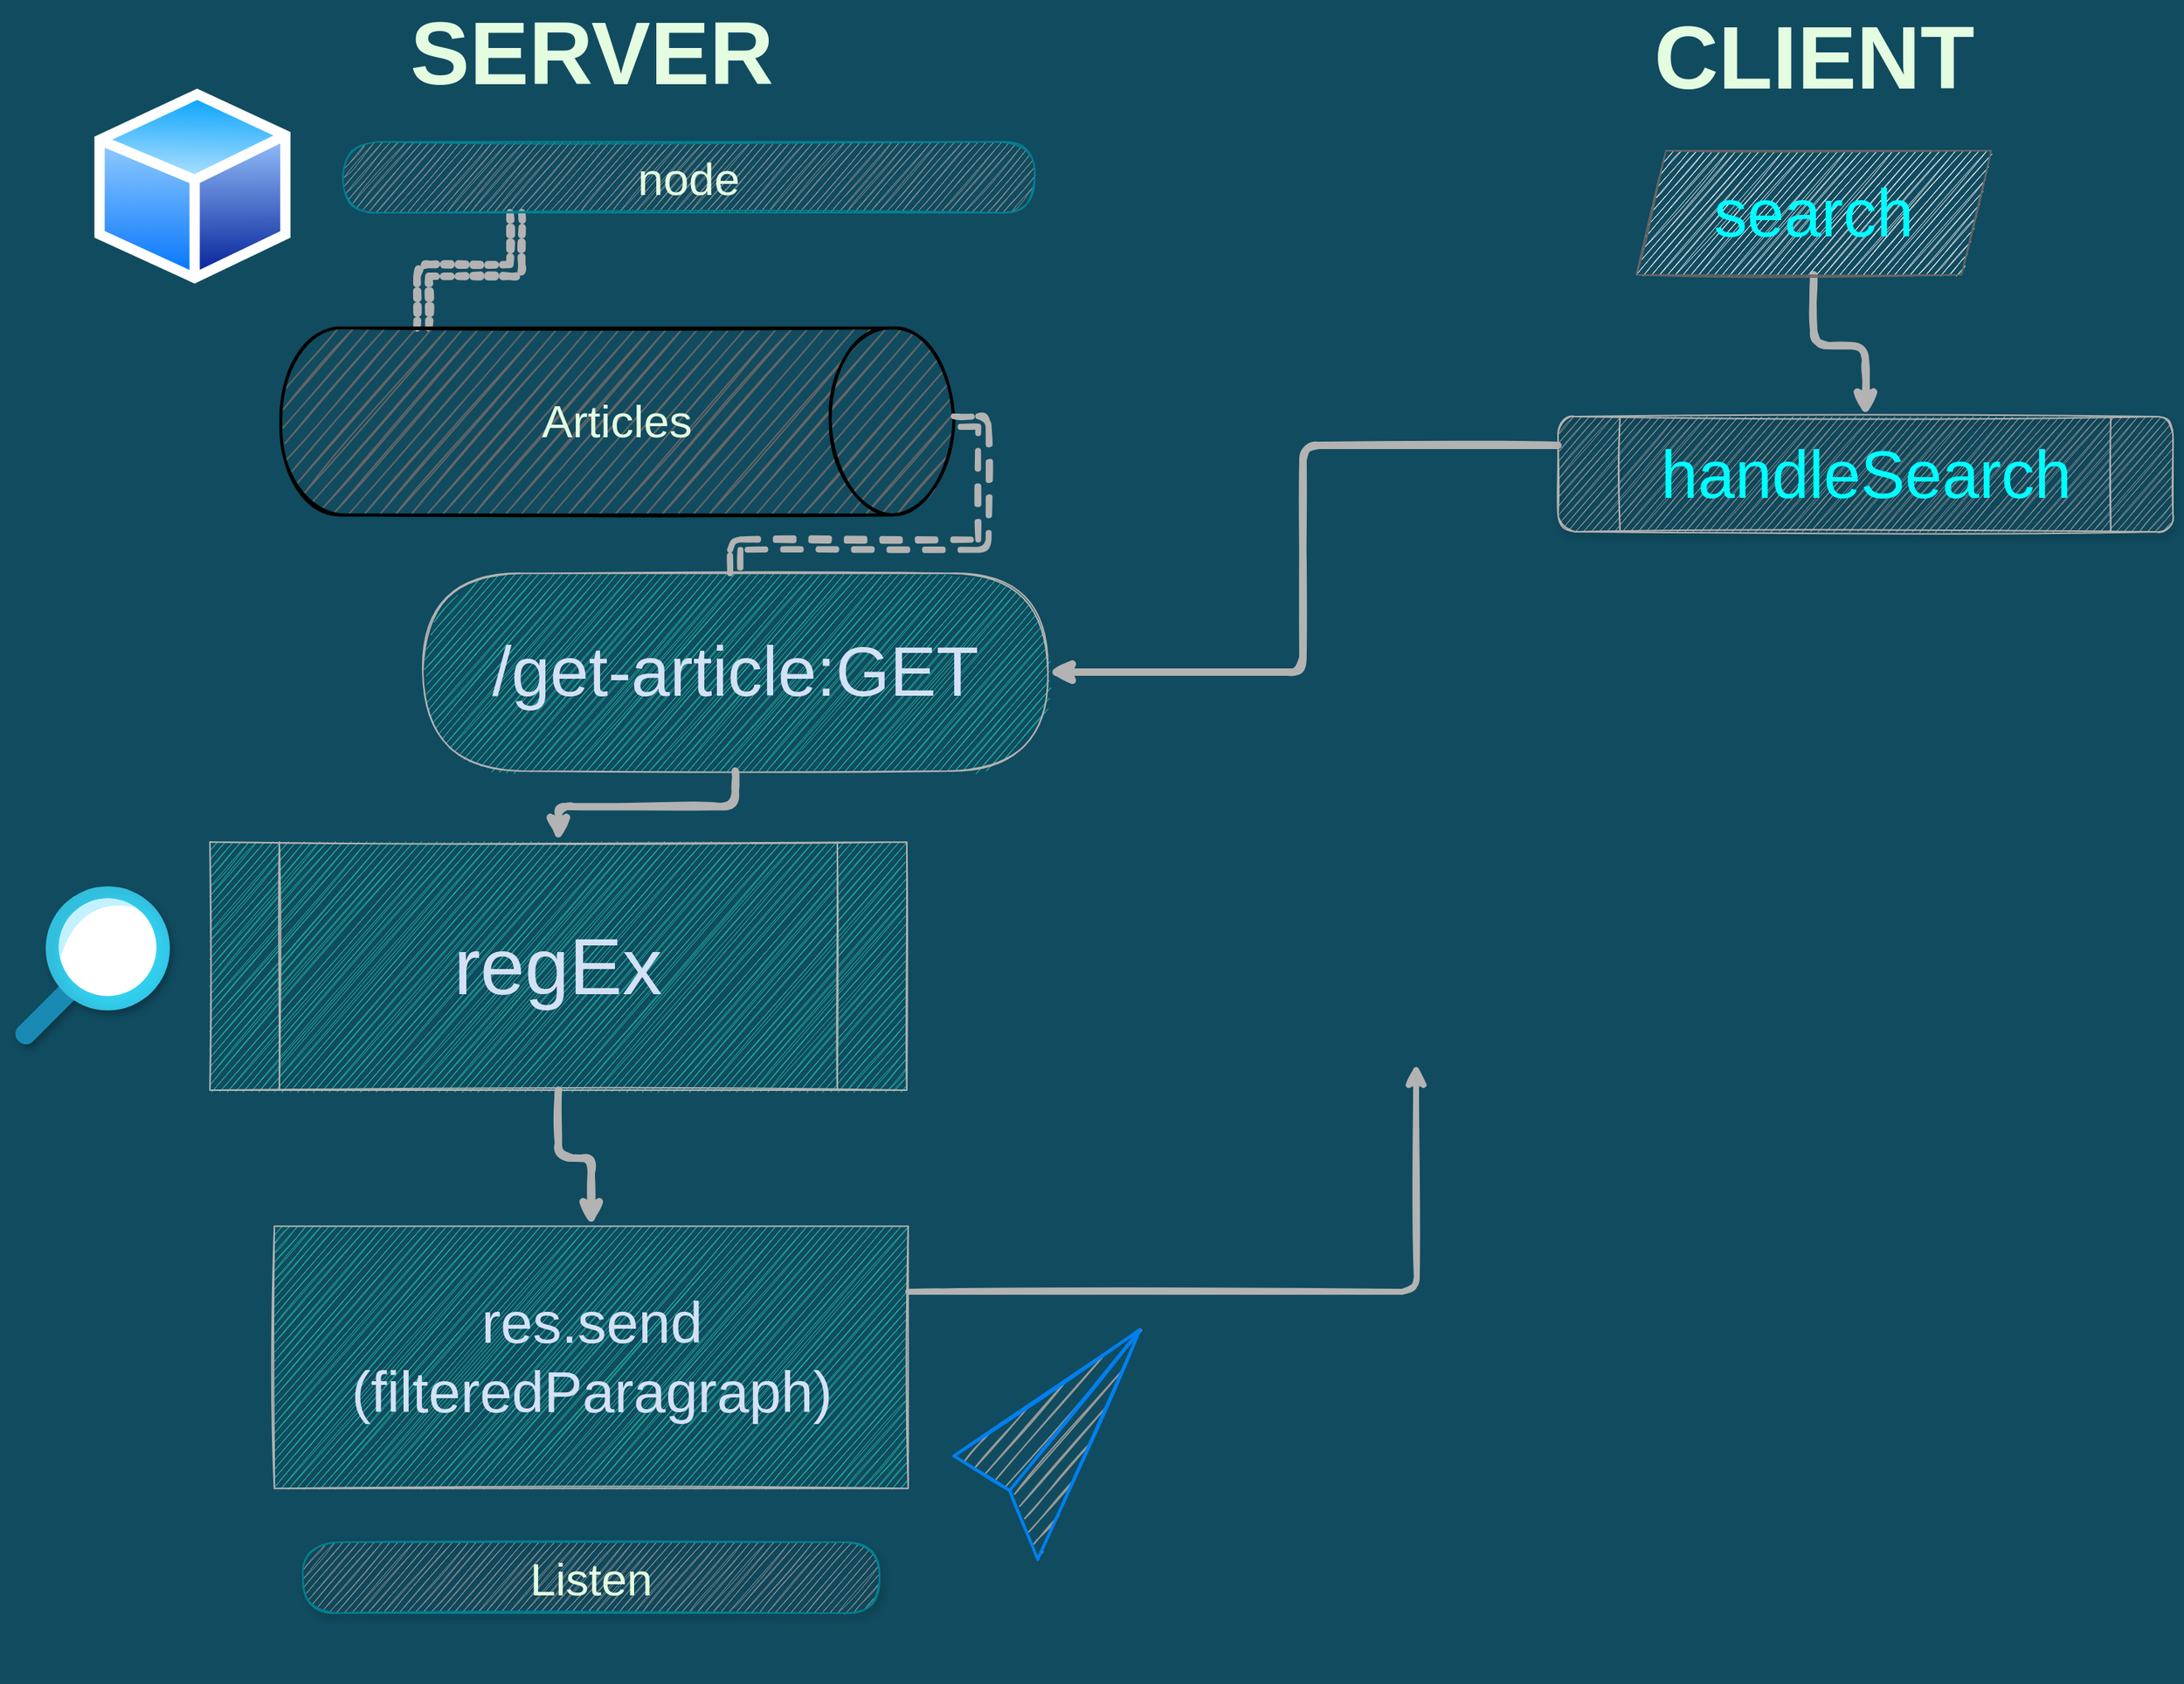 <mxfile version="16.6.4" type="device"><diagram id="v2rV7HL6OAl8immyp9DW" name="Page-1"><mxGraphModel dx="3098" dy="1480" grid="1" gridSize="6" guides="1" tooltips="1" connect="1" arrows="1" fold="1" page="1" pageScale="1" pageWidth="827" pageHeight="1169" background="#114B5F" math="0" shadow="0"><root><mxCell id="0"/><mxCell id="1" parent="0"/><mxCell id="FFjfB_h4wKIenDPoCc9Z-1" value="&lt;font style=&quot;font-size: 60px&quot;&gt;SERVER&lt;/font&gt;" style="text;html=1;resizable=0;autosize=1;align=center;verticalAlign=middle;points=[];fillColor=none;strokeColor=none;rounded=0;strokeWidth=1;fontStyle=1;fontSize=40;fontColor=#E4FDE1;sketch=1;" vertex="1" parent="1"><mxGeometry x="282" y="33" width="264" height="66" as="geometry"/></mxCell><mxCell id="FFjfB_h4wKIenDPoCc9Z-4" value="&lt;font style=&quot;font-size: 60px&quot;&gt;CLIENT&lt;/font&gt;" style="text;html=1;resizable=0;autosize=1;align=center;verticalAlign=middle;points=[];fillColor=none;strokeColor=none;rounded=0;strokeWidth=1;fontStyle=1;fontSize=40;fontColor=#E4FDE1;sketch=1;" vertex="1" parent="1"><mxGeometry x="1124" y="36" width="234" height="66" as="geometry"/></mxCell><mxCell id="FFjfB_h4wKIenDPoCc9Z-9" value="&lt;div&gt;&lt;span style=&quot;font-size: 31px&quot;&gt;Listen&lt;/span&gt;&lt;/div&gt;" style="rounded=1;whiteSpace=wrap;html=1;fontSize=40;fontColor=#E4FDE1;strokeColor=#028090;fillColor=#999999;align=center;verticalAlign=bottom;textDirection=ltr;arcSize=50;glass=0;shadow=1;labelBackgroundColor=none;labelBorderColor=none;sketch=1;" vertex="1" parent="1"><mxGeometry x="219" y="1074" width="390" height="48" as="geometry"/></mxCell><mxCell id="FFjfB_h4wKIenDPoCc9Z-42" style="edgeStyle=orthogonalEdgeStyle;curved=0;rounded=1;sketch=1;orthogonalLoop=1;jettySize=auto;html=1;exitX=0.25;exitY=1;exitDx=0;exitDy=0;entryX=0.211;entryY=0;entryDx=0;entryDy=0;entryPerimeter=0;fontSize=45;fontColor=#00FFFF;strokeColor=#B3B3B3;strokeWidth=5;fillColor=#F45B69;shape=link;dashed=1;dashPattern=1 1;" edge="1" parent="1" source="FFjfB_h4wKIenDPoCc9Z-5" target="FFjfB_h4wKIenDPoCc9Z-7"><mxGeometry relative="1" as="geometry"/></mxCell><mxCell id="FFjfB_h4wKIenDPoCc9Z-5" value="&lt;div&gt;&lt;span style=&quot;font-size: 31px&quot;&gt;node&lt;/span&gt;&lt;/div&gt;" style="rounded=1;whiteSpace=wrap;html=1;fontSize=40;fontColor=#E4FDE1;strokeColor=#028090;fillColor=#999999;align=center;verticalAlign=bottom;textDirection=ltr;arcSize=50;sketch=1;" vertex="1" parent="1"><mxGeometry x="246" y="126" width="468" height="48" as="geometry"/></mxCell><mxCell id="FFjfB_h4wKIenDPoCc9Z-7" value="Articles" style="strokeWidth=2;html=1;shape=mxgraph.flowchart.direct_data;whiteSpace=wrap;rounded=0;fontSize=31;fontColor=#E4FDE1;fillColor=#666666;sketch=1;" vertex="1" parent="1"><mxGeometry x="204" y="252" width="455.29" height="126.67" as="geometry"/></mxCell><mxCell id="FFjfB_h4wKIenDPoCc9Z-11" value="&lt;font style=&quot;font-size: 47px&quot;&gt;/get-article:GET&lt;/font&gt;" style="rounded=1;whiteSpace=wrap;html=1;arcSize=50;fillColor=#21C0A5;strokeColor=#B3B3B3;fontColor=#D4E1F5;sketch=1;" vertex="1" parent="1"><mxGeometry x="300" y="418.07" width="422.87" height="133.93" as="geometry"/></mxCell><mxCell id="FFjfB_h4wKIenDPoCc9Z-15" style="edgeStyle=orthogonalEdgeStyle;curved=0;rounded=1;orthogonalLoop=1;jettySize=auto;html=1;exitX=1;exitY=0.5;exitDx=0;exitDy=0;exitPerimeter=0;entryX=0.5;entryY=0;entryDx=0;entryDy=0;fontSize=28;fontColor=#D4E1F5;strokeColor=#B3B3B3;strokeWidth=4;fillColor=#F45B69;shape=link;dashed=1;sketch=1;" edge="1" parent="1" source="FFjfB_h4wKIenDPoCc9Z-7" target="FFjfB_h4wKIenDPoCc9Z-11"><mxGeometry relative="1" as="geometry"/></mxCell><mxCell id="FFjfB_h4wKIenDPoCc9Z-13" value="&lt;font style=&quot;font-size: 54px&quot;&gt;regEx&lt;/font&gt;" style="shape=process;whiteSpace=wrap;html=1;backgroundOutline=1;rounded=0;fontColor=#D4E1F5;strokeColor=#B3B3B3;fillColor=#21C0A5;sketch=1;" vertex="1" parent="1"><mxGeometry x="156.0" y="600" width="471.45" height="168" as="geometry"/></mxCell><mxCell id="FFjfB_h4wKIenDPoCc9Z-10" style="edgeStyle=orthogonalEdgeStyle;curved=0;rounded=1;orthogonalLoop=1;jettySize=auto;html=1;fontColor=#D4E1F5;strokeColor=#B3B3B3;fillColor=#21C0A5;strokeWidth=5;sketch=1;" edge="1" parent="1" source="FFjfB_h4wKIenDPoCc9Z-11" target="FFjfB_h4wKIenDPoCc9Z-13"><mxGeometry relative="1" as="geometry"/></mxCell><mxCell id="FFjfB_h4wKIenDPoCc9Z-30" style="edgeStyle=orthogonalEdgeStyle;curved=0;rounded=1;orthogonalLoop=1;jettySize=auto;html=1;exitX=1;exitY=0.25;exitDx=0;exitDy=0;fontSize=47;fontColor=#D4E1F5;strokeColor=#B3B3B3;strokeWidth=4;fillColor=#F45B69;sketch=1;" edge="1" parent="1" source="FFjfB_h4wKIenDPoCc9Z-14"><mxGeometry relative="1" as="geometry"><mxPoint x="972" y="750" as="targetPoint"/></mxGeometry></mxCell><mxCell id="FFjfB_h4wKIenDPoCc9Z-14" value="&lt;font style=&quot;font-size: 39px&quot;&gt;res.send&lt;br&gt;(filteredParagraph)&lt;/font&gt;" style="whiteSpace=wrap;html=1;fillColor=#21C0A5;strokeColor=#B3B3B3;fontColor=#D4E1F5;rounded=0;sketch=1;" vertex="1" parent="1"><mxGeometry x="199.63" y="860.13" width="428.74" height="177.54" as="geometry"/></mxCell><mxCell id="FFjfB_h4wKIenDPoCc9Z-12" value="" style="edgeStyle=orthogonalEdgeStyle;curved=0;rounded=1;orthogonalLoop=1;jettySize=auto;html=1;fontColor=#D4E1F5;strokeColor=#B3B3B3;fillColor=#21C0A5;strokeWidth=5;sketch=1;" edge="1" parent="1" source="FFjfB_h4wKIenDPoCc9Z-13" target="FFjfB_h4wKIenDPoCc9Z-14"><mxGeometry relative="1" as="geometry"/></mxCell><mxCell id="FFjfB_h4wKIenDPoCc9Z-16" value="" style="aspect=fixed;perimeter=ellipsePerimeter;html=1;align=center;shadow=0;dashed=0;spacingTop=3;image;image=img/lib/active_directory/generic_node.svg;rounded=1;glass=0;labelBackgroundColor=none;labelBorderColor=none;fontSize=25;fontColor=#D4E1F5;strokeColor=#B3B3B3;fillColor=#999999;sketch=1;" vertex="1" parent="1"><mxGeometry x="76.86" y="90" width="134.69" height="132" as="geometry"/></mxCell><mxCell id="FFjfB_h4wKIenDPoCc9Z-24" value="" style="html=1;verticalLabelPosition=bottom;align=center;labelBackgroundColor=#ffffff;verticalAlign=top;strokeWidth=2;strokeColor=#0080F0;shadow=0;dashed=0;shape=mxgraph.ios7.icons.pointer;rounded=1;glass=0;labelBorderColor=none;fontSize=25;fontColor=#D4E1F5;fillColor=#999999;sketch=1;" vertex="1" parent="1"><mxGeometry x="659.29" y="930" width="126" height="155.67" as="geometry"/></mxCell><mxCell id="FFjfB_h4wKIenDPoCc9Z-20" value="" style="shape=image;html=1;verticalAlign=top;verticalLabelPosition=bottom;labelBackgroundColor=#ffffff;imageAspect=0;aspect=fixed;image=https://cdn2.iconfinder.com/data/icons/circle-icons-1/64/news-128.png;rounded=1;shadow=1;glass=0;labelBorderColor=none;fontSize=25;fontColor=#D4E1F5;strokeColor=#B3B3B3;fillColor=#999999;sketch=1;" vertex="1" parent="1"><mxGeometry x="18" y="252" width="150" height="150" as="geometry"/></mxCell><mxCell id="FFjfB_h4wKIenDPoCc9Z-27" value="" style="aspect=fixed;html=1;points=[];align=center;image;fontSize=12;image=img/lib/azure2/general/Search.svg;rounded=1;shadow=1;glass=0;labelBackgroundColor=none;labelBorderColor=none;fontColor=#D4E1F5;strokeColor=#B3B3B3;fillColor=#999999;sketch=1;" vertex="1" parent="1"><mxGeometry x="24" y="630" width="105.35" height="107" as="geometry"/></mxCell><mxCell id="FFjfB_h4wKIenDPoCc9Z-33" value="" style="shape=image;html=1;verticalAlign=top;verticalLabelPosition=bottom;labelBackgroundColor=#ffffff;imageAspect=0;aspect=fixed;image=https://cdn0.iconfinder.com/data/icons/google-material-design-3-0/48/ic_get_app_48px-128.png;rounded=1;shadow=1;glass=0;labelBorderColor=none;fontSize=60;fontColor=#D4E1F5;strokeColor=#B3B3B3;fillColor=#999999;sketch=1;" vertex="1" parent="1"><mxGeometry x="156" y="424" width="128" height="128" as="geometry"/></mxCell><mxCell id="FFjfB_h4wKIenDPoCc9Z-34" value="" style="shape=image;html=1;verticalAlign=top;verticalLabelPosition=bottom;labelBackgroundColor=#ffffff;imageAspect=0;aspect=fixed;image=https://cdn1.iconfinder.com/data/icons/unicons-line-vol-3/24/ear-128.png;rounded=1;shadow=1;glass=0;labelBorderColor=none;fontSize=60;fontColor=#D4E1F5;strokeColor=#B3B3B3;fillColor=#999999;sketch=1;" vertex="1" parent="1"><mxGeometry x="48" y="1034" width="128" height="128" as="geometry"/></mxCell><mxCell id="FFjfB_h4wKIenDPoCc9Z-39" style="edgeStyle=orthogonalEdgeStyle;curved=0;rounded=1;sketch=1;orthogonalLoop=1;jettySize=auto;html=1;exitX=0.5;exitY=1;exitDx=0;exitDy=0;entryX=0.5;entryY=0;entryDx=0;entryDy=0;fontSize=45;fontColor=#00FFFF;strokeColor=#B3B3B3;strokeWidth=5;fillColor=#F45B69;" edge="1" parent="1" source="FFjfB_h4wKIenDPoCc9Z-35" target="FFjfB_h4wKIenDPoCc9Z-37"><mxGeometry relative="1" as="geometry"/></mxCell><mxCell id="FFjfB_h4wKIenDPoCc9Z-35" value="&lt;font color=&quot;#00ffff&quot;&gt;search&lt;/font&gt;" style="shape=parallelogram;perimeter=parallelogramPerimeter;whiteSpace=wrap;html=1;fixedSize=1;rounded=0;fontColor=#333333;strokeColor=#666666;fillColor=#f5f5f5;fontSize=45;sketch=1;" vertex="1" parent="1"><mxGeometry x="1121" y="132" width="240" height="84" as="geometry"/></mxCell><mxCell id="FFjfB_h4wKIenDPoCc9Z-36" value="" style="shape=image;html=1;verticalAlign=top;verticalLabelPosition=bottom;labelBackgroundColor=#ffffff;imageAspect=0;aspect=fixed;image=https://cdn3.iconfinder.com/data/icons/winter-flat-8/32/winter_season_cold_weather_ear_muffs_ear_phone-128.png;rounded=1;shadow=1;glass=0;labelBorderColor=none;sketch=1;fontSize=45;fontColor=#00FFFF;strokeColor=#B3B3B3;fillColor=#999999;" vertex="1" parent="1"><mxGeometry x="48" y="1020" width="128" height="128" as="geometry"/></mxCell><mxCell id="FFjfB_h4wKIenDPoCc9Z-44" style="edgeStyle=orthogonalEdgeStyle;curved=0;rounded=1;sketch=1;orthogonalLoop=1;jettySize=auto;html=1;exitX=0;exitY=0.25;exitDx=0;exitDy=0;entryX=1;entryY=0.5;entryDx=0;entryDy=0;fontSize=45;fontColor=#00FFFF;strokeColor=#B3B3B3;strokeWidth=5;fillColor=#F45B69;" edge="1" parent="1" source="FFjfB_h4wKIenDPoCc9Z-37" target="FFjfB_h4wKIenDPoCc9Z-11"><mxGeometry relative="1" as="geometry"/></mxCell><mxCell id="FFjfB_h4wKIenDPoCc9Z-37" value="handleSearch" style="shape=process;whiteSpace=wrap;html=1;backgroundOutline=1;rounded=1;shadow=1;glass=0;labelBackgroundColor=none;labelBorderColor=none;sketch=1;fontSize=45;fontColor=#00FFFF;strokeColor=#B3B3B3;fillColor=#999999;" vertex="1" parent="1"><mxGeometry x="1068" y="312" width="416" height="78" as="geometry"/></mxCell></root></mxGraphModel></diagram></mxfile>